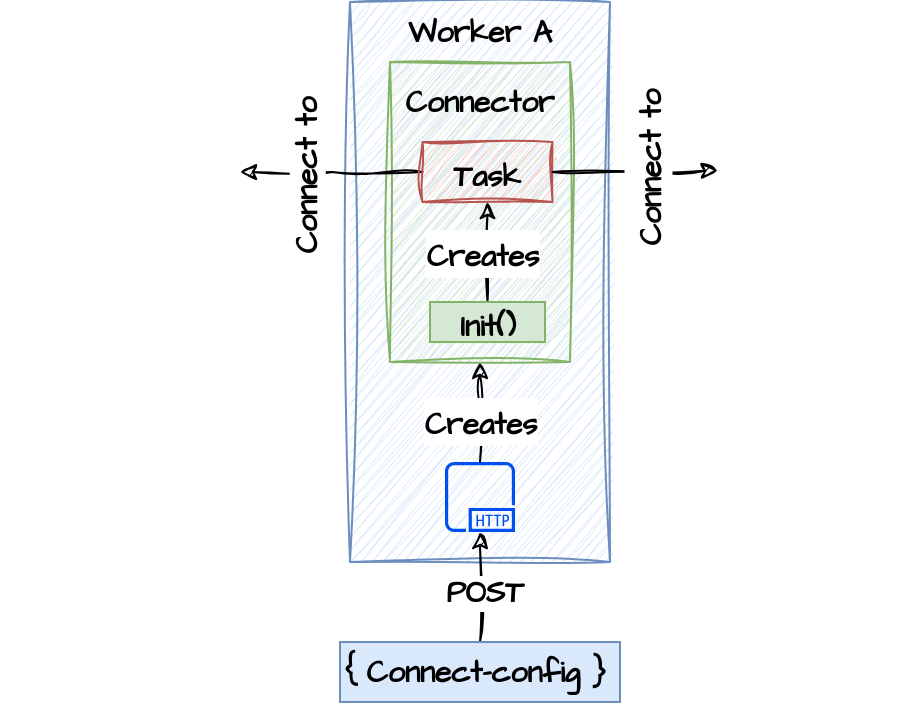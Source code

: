 <mxfile version="22.0.0" type="device">
  <diagram name="Page-1" id="BJpdSmk83CWqqSpLcJw9">
    <mxGraphModel dx="1050" dy="621" grid="1" gridSize="10" guides="1" tooltips="1" connect="1" arrows="1" fold="1" page="1" pageScale="1" pageWidth="827" pageHeight="1169" math="0" shadow="0">
      <root>
        <mxCell id="0" />
        <mxCell id="1" parent="0" />
        <mxCell id="dn3sOyw9YDt-OpIm-WNB-1" value="Worker A" style="rounded=0;whiteSpace=wrap;html=1;hachureGap=4;fontFamily=Architects Daughter;fontSource=https%3A%2F%2Ffonts.googleapis.com%2Fcss%3Ffamily%3DArchitects%2BDaughter;fontSize=15;fontStyle=1;horizontal=1;verticalAlign=top;fillColor=#dae8fc;strokeColor=#6c8ebf;sketch=1;curveFitting=1;jiggle=2;" parent="1" vertex="1">
          <mxGeometry x="225" y="110" width="130" height="280" as="geometry" />
        </mxCell>
        <mxCell id="dn3sOyw9YDt-OpIm-WNB-11" value="" style="sketch=0;outlineConnect=0;dashed=0;verticalLabelPosition=bottom;verticalAlign=top;align=center;html=1;fontSize=12;fontStyle=0;aspect=fixed;pointerEvents=1;shape=mxgraph.aws4.http_protocol;hachureGap=4;jiggle=2;curveFitting=1;fontFamily=Architects Daughter;fontSource=https%3A%2F%2Ffonts.googleapis.com%2Fcss%3Ffamily%3DArchitects%2BDaughter;fillColor=#0050ef;strokeColor=#001DBC;fontColor=#ffffff;" parent="1" vertex="1">
          <mxGeometry x="272.5" y="340" width="35" height="35" as="geometry" />
        </mxCell>
        <mxCell id="dn3sOyw9YDt-OpIm-WNB-13" style="edgeStyle=orthogonalEdgeStyle;rounded=0;sketch=1;hachureGap=4;jiggle=2;curveFitting=1;orthogonalLoop=1;jettySize=auto;html=1;exitX=0.5;exitY=0;exitDx=0;exitDy=0;fontFamily=Architects Daughter;fontSource=https%3A%2F%2Ffonts.googleapis.com%2Fcss%3Ffamily%3DArchitects%2BDaughter;fontSize=16;" parent="1" source="dn3sOyw9YDt-OpIm-WNB-12" target="dn3sOyw9YDt-OpIm-WNB-11" edge="1">
          <mxGeometry relative="1" as="geometry" />
        </mxCell>
        <mxCell id="dn3sOyw9YDt-OpIm-WNB-14" value="POST" style="edgeLabel;html=1;align=center;verticalAlign=middle;resizable=0;points=[];fontSize=15;fontFamily=Architects Daughter;fontStyle=1" parent="dn3sOyw9YDt-OpIm-WNB-13" vertex="1" connectable="0">
          <mxGeometry x="-0.088" y="-2" relative="1" as="geometry">
            <mxPoint as="offset" />
          </mxGeometry>
        </mxCell>
        <mxCell id="dn3sOyw9YDt-OpIm-WNB-12" value="&lt;font style=&quot;font-size: 15px;&quot;&gt;{ Connect-config }&lt;/font&gt;" style="text;html=1;strokeColor=#6c8ebf;fillColor=#dae8fc;align=left;verticalAlign=middle;whiteSpace=wrap;rounded=0;fontSize=15;fontFamily=Architects Daughter;fontStyle=1" parent="1" vertex="1">
          <mxGeometry x="220" y="430" width="140" height="30" as="geometry" />
        </mxCell>
        <mxCell id="dn3sOyw9YDt-OpIm-WNB-16" style="edgeStyle=orthogonalEdgeStyle;rounded=0;sketch=1;hachureGap=4;jiggle=2;curveFitting=1;orthogonalLoop=1;jettySize=auto;html=1;exitX=0.5;exitY=1;exitDx=0;exitDy=0;fontFamily=Architects Daughter;fontSource=https%3A%2F%2Ffonts.googleapis.com%2Fcss%3Ffamily%3DArchitects%2BDaughter;fontSize=16;startArrow=classic;startFill=1;endArrow=none;endFill=0;" parent="1" source="dn3sOyw9YDt-OpIm-WNB-15" target="dn3sOyw9YDt-OpIm-WNB-11" edge="1">
          <mxGeometry relative="1" as="geometry" />
        </mxCell>
        <mxCell id="dn3sOyw9YDt-OpIm-WNB-17" value="&lt;b&gt;&lt;font style=&quot;font-size: 15px;&quot;&gt;Creates&lt;/font&gt;&lt;/b&gt;" style="edgeLabel;html=1;align=center;verticalAlign=middle;resizable=0;points=[];fontSize=20;fontFamily=Architects Daughter;" parent="dn3sOyw9YDt-OpIm-WNB-16" vertex="1" connectable="0">
          <mxGeometry x="0.16" relative="1" as="geometry">
            <mxPoint as="offset" />
          </mxGeometry>
        </mxCell>
        <mxCell id="dn3sOyw9YDt-OpIm-WNB-15" value="&lt;b&gt;&lt;font style=&quot;font-size: 15px;&quot;&gt;Connector&lt;/font&gt;&lt;/b&gt;" style="rounded=0;whiteSpace=wrap;html=1;sketch=1;hachureGap=4;jiggle=2;curveFitting=1;fontFamily=Architects Daughter;fontSource=https%3A%2F%2Ffonts.googleapis.com%2Fcss%3Ffamily%3DArchitects%2BDaughter;fontSize=20;verticalAlign=top;fillColor=#d5e8d4;strokeColor=#82b366;" parent="1" vertex="1">
          <mxGeometry x="245" y="140" width="90" height="150" as="geometry" />
        </mxCell>
        <mxCell id="ruBYXZw6wakFjnu5-Mtl-7" style="edgeStyle=orthogonalEdgeStyle;rounded=0;sketch=1;hachureGap=4;jiggle=2;curveFitting=1;orthogonalLoop=1;jettySize=auto;html=1;exitX=0;exitY=0.5;exitDx=0;exitDy=0;fontFamily=Architects Daughter;fontSource=https%3A%2F%2Ffonts.googleapis.com%2Fcss%3Ffamily%3DArchitects%2BDaughter;fontSize=16;" edge="1" parent="1" source="dn3sOyw9YDt-OpIm-WNB-18">
          <mxGeometry relative="1" as="geometry">
            <mxPoint x="170" y="195" as="targetPoint" />
          </mxGeometry>
        </mxCell>
        <mxCell id="ruBYXZw6wakFjnu5-Mtl-8" value="Connect to" style="edgeLabel;html=1;align=center;verticalAlign=middle;resizable=0;points=[];fontSize=15;fontFamily=Architects Daughter;fontStyle=1;horizontal=0;" vertex="1" connectable="0" parent="ruBYXZw6wakFjnu5-Mtl-7">
          <mxGeometry x="0.281" y="2" relative="1" as="geometry">
            <mxPoint as="offset" />
          </mxGeometry>
        </mxCell>
        <mxCell id="dn3sOyw9YDt-OpIm-WNB-18" value="&lt;b&gt;&lt;font style=&quot;font-size: 15px;&quot;&gt;Task&lt;/font&gt;&lt;/b&gt;" style="rounded=0;whiteSpace=wrap;html=1;sketch=1;hachureGap=4;jiggle=2;curveFitting=1;fontFamily=Architects Daughter;fontSource=https%3A%2F%2Ffonts.googleapis.com%2Fcss%3Ffamily%3DArchitects%2BDaughter;fontSize=20;fillColor=#f8cecc;strokeColor=#b85450;" parent="1" vertex="1">
          <mxGeometry x="261.25" y="180" width="65" height="30" as="geometry" />
        </mxCell>
        <mxCell id="dn3sOyw9YDt-OpIm-WNB-22" style="edgeStyle=orthogonalEdgeStyle;rounded=0;sketch=1;hachureGap=4;jiggle=2;curveFitting=1;orthogonalLoop=1;jettySize=auto;html=1;exitX=0.5;exitY=0;exitDx=0;exitDy=0;entryX=0.5;entryY=1;entryDx=0;entryDy=0;fontFamily=Architects Daughter;fontSource=https%3A%2F%2Ffonts.googleapis.com%2Fcss%3Ffamily%3DArchitects%2BDaughter;fontSize=16;" parent="1" source="dn3sOyw9YDt-OpIm-WNB-21" target="dn3sOyw9YDt-OpIm-WNB-18" edge="1">
          <mxGeometry relative="1" as="geometry" />
        </mxCell>
        <mxCell id="dn3sOyw9YDt-OpIm-WNB-23" value="&lt;b&gt;&lt;font style=&quot;font-size: 15px;&quot;&gt;Creates&lt;/font&gt;&lt;/b&gt;" style="edgeLabel;html=1;align=center;verticalAlign=middle;resizable=0;points=[];fontSize=20;fontFamily=Architects Daughter;" parent="dn3sOyw9YDt-OpIm-WNB-22" vertex="1" connectable="0">
          <mxGeometry x="0.003" y="3" relative="1" as="geometry">
            <mxPoint as="offset" />
          </mxGeometry>
        </mxCell>
        <mxCell id="dn3sOyw9YDt-OpIm-WNB-21" value="&lt;b&gt;&lt;font style=&quot;font-size: 15px;&quot;&gt;Init()&lt;/font&gt;&lt;/b&gt;" style="text;html=1;strokeColor=#82b366;fillColor=#d5e8d4;align=center;verticalAlign=middle;whiteSpace=wrap;rounded=0;fontSize=20;fontFamily=Architects Daughter;" parent="1" vertex="1">
          <mxGeometry x="265" y="260" width="57.5" height="20" as="geometry" />
        </mxCell>
        <mxCell id="ruBYXZw6wakFjnu5-Mtl-3" value="" style="shape=image;verticalLabelPosition=bottom;labelBackgroundColor=default;verticalAlign=top;aspect=fixed;imageAspect=0;image=https://w7.pngwing.com/pngs/633/102/png-transparent-kafka-hd-logo-thumbnail.png;" vertex="1" parent="1">
          <mxGeometry x="415" y="122.75" width="90" height="146.5" as="geometry" />
        </mxCell>
        <mxCell id="ruBYXZw6wakFjnu5-Mtl-4" style="edgeStyle=orthogonalEdgeStyle;rounded=0;sketch=1;hachureGap=4;jiggle=2;curveFitting=1;orthogonalLoop=1;jettySize=auto;html=1;exitX=1;exitY=0.5;exitDx=0;exitDy=0;entryX=-0.067;entryY=0.488;entryDx=0;entryDy=0;entryPerimeter=0;fontFamily=Architects Daughter;fontSource=https%3A%2F%2Ffonts.googleapis.com%2Fcss%3Ffamily%3DArchitects%2BDaughter;fontSize=16;" edge="1" parent="1" source="dn3sOyw9YDt-OpIm-WNB-18" target="ruBYXZw6wakFjnu5-Mtl-3">
          <mxGeometry relative="1" as="geometry" />
        </mxCell>
        <mxCell id="ruBYXZw6wakFjnu5-Mtl-5" value="&lt;b&gt;&lt;font style=&quot;font-size: 15px;&quot;&gt;Connect to&lt;/font&gt;&lt;/b&gt;" style="edgeLabel;html=1;align=center;verticalAlign=middle;resizable=0;points=[];fontSize=20;fontFamily=Architects Daughter;horizontal=0;" vertex="1" connectable="0" parent="ruBYXZw6wakFjnu5-Mtl-4">
          <mxGeometry x="0.139" y="1" relative="1" as="geometry">
            <mxPoint as="offset" />
          </mxGeometry>
        </mxCell>
        <mxCell id="ruBYXZw6wakFjnu5-Mtl-15" value="" style="shape=image;verticalLabelPosition=bottom;labelBackgroundColor=default;verticalAlign=top;aspect=fixed;imageAspect=0;image=https://uxwing.com/wp-content/themes/uxwing/download/banking-finance/sign-document-icon.png;" vertex="1" parent="1">
          <mxGeometry x="50" y="133.56" width="120" height="122.88" as="geometry" />
        </mxCell>
      </root>
    </mxGraphModel>
  </diagram>
</mxfile>
